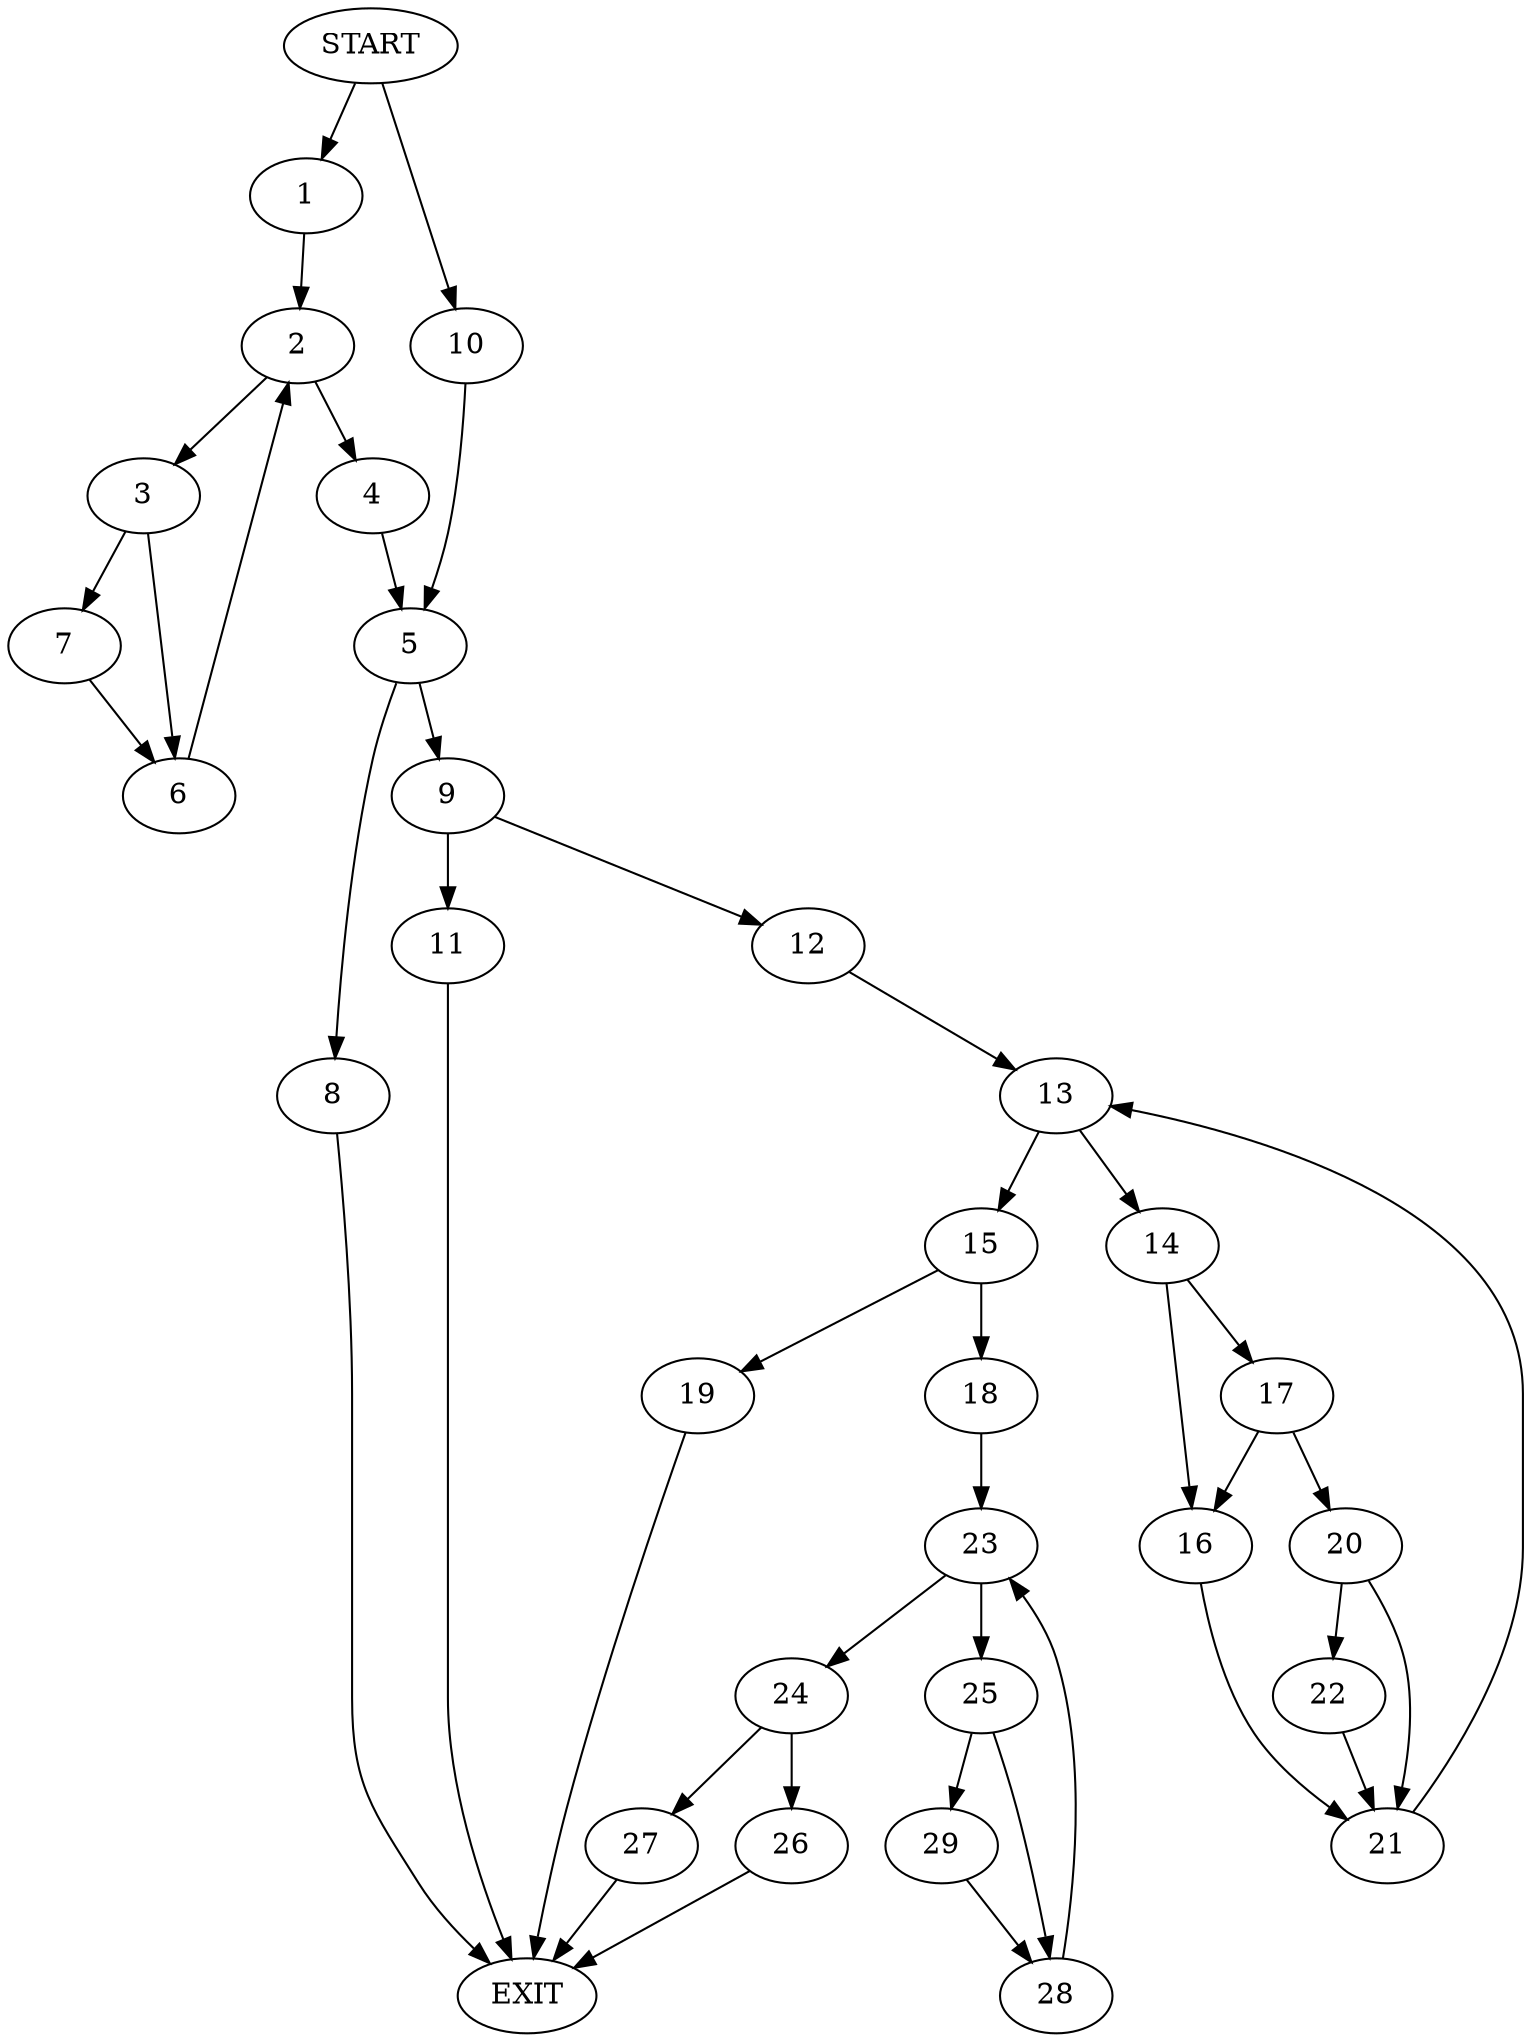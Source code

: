 digraph {
0 [label="START"]
30 [label="EXIT"]
0 -> 1
1 -> 2
2 -> 3
2 -> 4
4 -> 5
3 -> 6
3 -> 7
7 -> 6
6 -> 2
5 -> 8
5 -> 9
0 -> 10
10 -> 5
9 -> 11
9 -> 12
8 -> 30
12 -> 13
11 -> 30
13 -> 14
13 -> 15
14 -> 16
14 -> 17
15 -> 18
15 -> 19
17 -> 20
17 -> 16
16 -> 21
20 -> 22
20 -> 21
22 -> 21
21 -> 13
18 -> 23
19 -> 30
23 -> 24
23 -> 25
24 -> 26
24 -> 27
25 -> 28
25 -> 29
29 -> 28
28 -> 23
27 -> 30
26 -> 30
}
